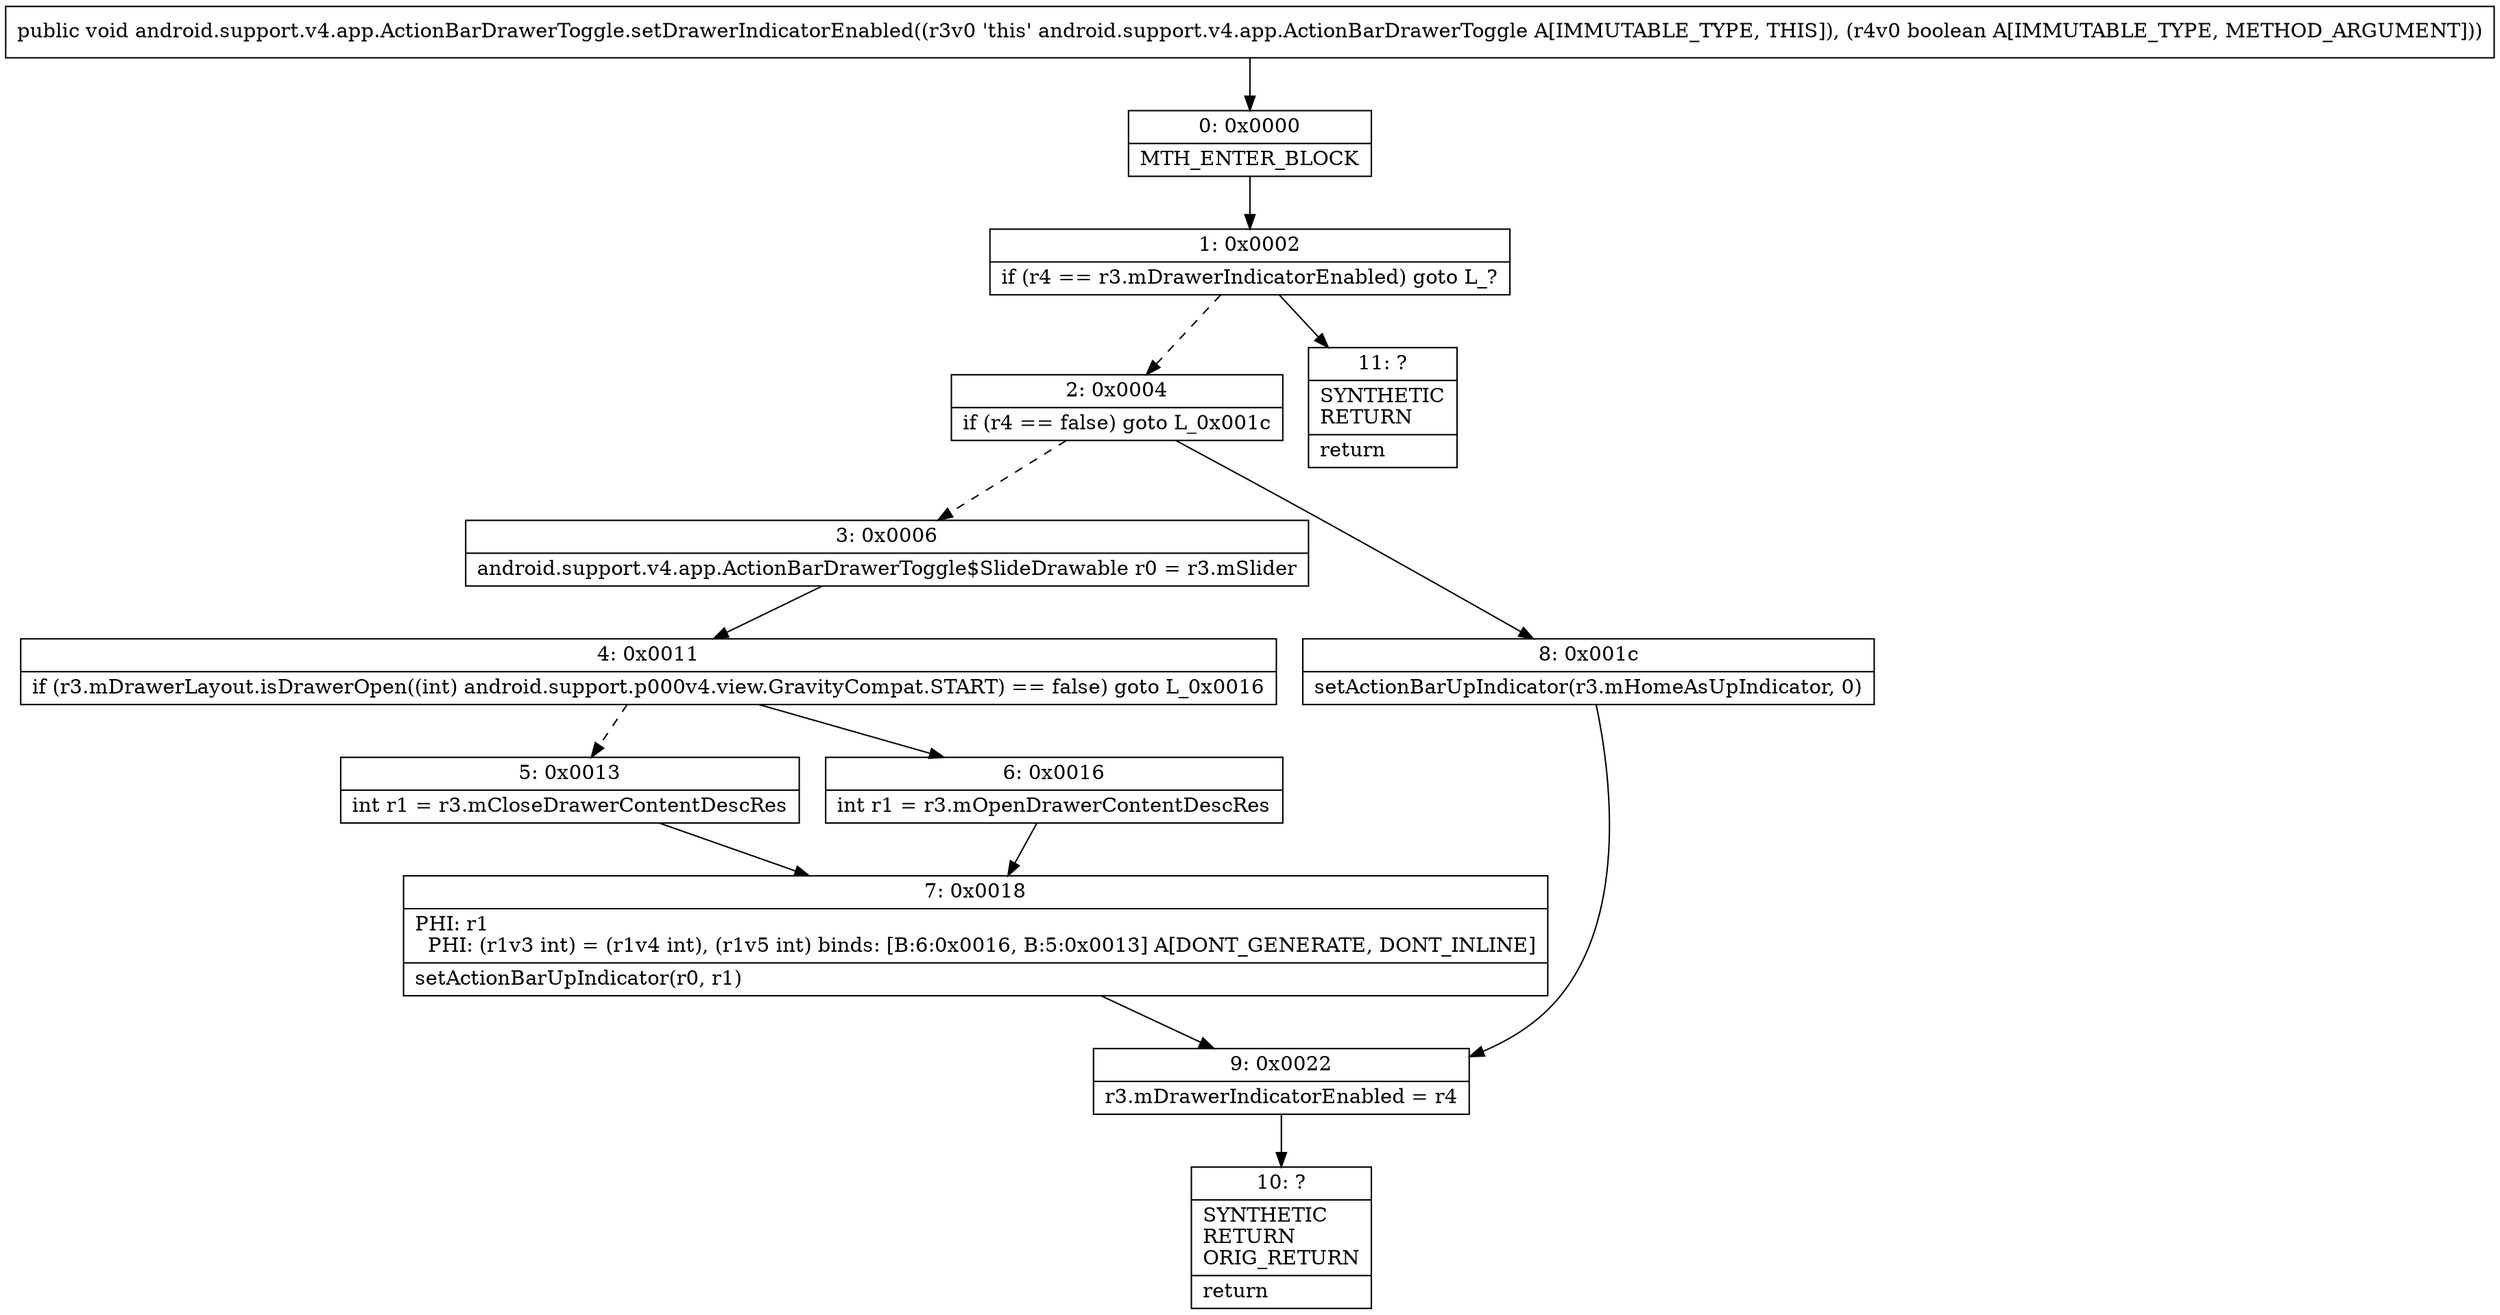 digraph "CFG forandroid.support.v4.app.ActionBarDrawerToggle.setDrawerIndicatorEnabled(Z)V" {
Node_0 [shape=record,label="{0\:\ 0x0000|MTH_ENTER_BLOCK\l}"];
Node_1 [shape=record,label="{1\:\ 0x0002|if (r4 == r3.mDrawerIndicatorEnabled) goto L_?\l}"];
Node_2 [shape=record,label="{2\:\ 0x0004|if (r4 == false) goto L_0x001c\l}"];
Node_3 [shape=record,label="{3\:\ 0x0006|android.support.v4.app.ActionBarDrawerToggle$SlideDrawable r0 = r3.mSlider\l}"];
Node_4 [shape=record,label="{4\:\ 0x0011|if (r3.mDrawerLayout.isDrawerOpen((int) android.support.p000v4.view.GravityCompat.START) == false) goto L_0x0016\l}"];
Node_5 [shape=record,label="{5\:\ 0x0013|int r1 = r3.mCloseDrawerContentDescRes\l}"];
Node_6 [shape=record,label="{6\:\ 0x0016|int r1 = r3.mOpenDrawerContentDescRes\l}"];
Node_7 [shape=record,label="{7\:\ 0x0018|PHI: r1 \l  PHI: (r1v3 int) = (r1v4 int), (r1v5 int) binds: [B:6:0x0016, B:5:0x0013] A[DONT_GENERATE, DONT_INLINE]\l|setActionBarUpIndicator(r0, r1)\l}"];
Node_8 [shape=record,label="{8\:\ 0x001c|setActionBarUpIndicator(r3.mHomeAsUpIndicator, 0)\l}"];
Node_9 [shape=record,label="{9\:\ 0x0022|r3.mDrawerIndicatorEnabled = r4\l}"];
Node_10 [shape=record,label="{10\:\ ?|SYNTHETIC\lRETURN\lORIG_RETURN\l|return\l}"];
Node_11 [shape=record,label="{11\:\ ?|SYNTHETIC\lRETURN\l|return\l}"];
MethodNode[shape=record,label="{public void android.support.v4.app.ActionBarDrawerToggle.setDrawerIndicatorEnabled((r3v0 'this' android.support.v4.app.ActionBarDrawerToggle A[IMMUTABLE_TYPE, THIS]), (r4v0 boolean A[IMMUTABLE_TYPE, METHOD_ARGUMENT])) }"];
MethodNode -> Node_0;
Node_0 -> Node_1;
Node_1 -> Node_2[style=dashed];
Node_1 -> Node_11;
Node_2 -> Node_3[style=dashed];
Node_2 -> Node_8;
Node_3 -> Node_4;
Node_4 -> Node_5[style=dashed];
Node_4 -> Node_6;
Node_5 -> Node_7;
Node_6 -> Node_7;
Node_7 -> Node_9;
Node_8 -> Node_9;
Node_9 -> Node_10;
}


